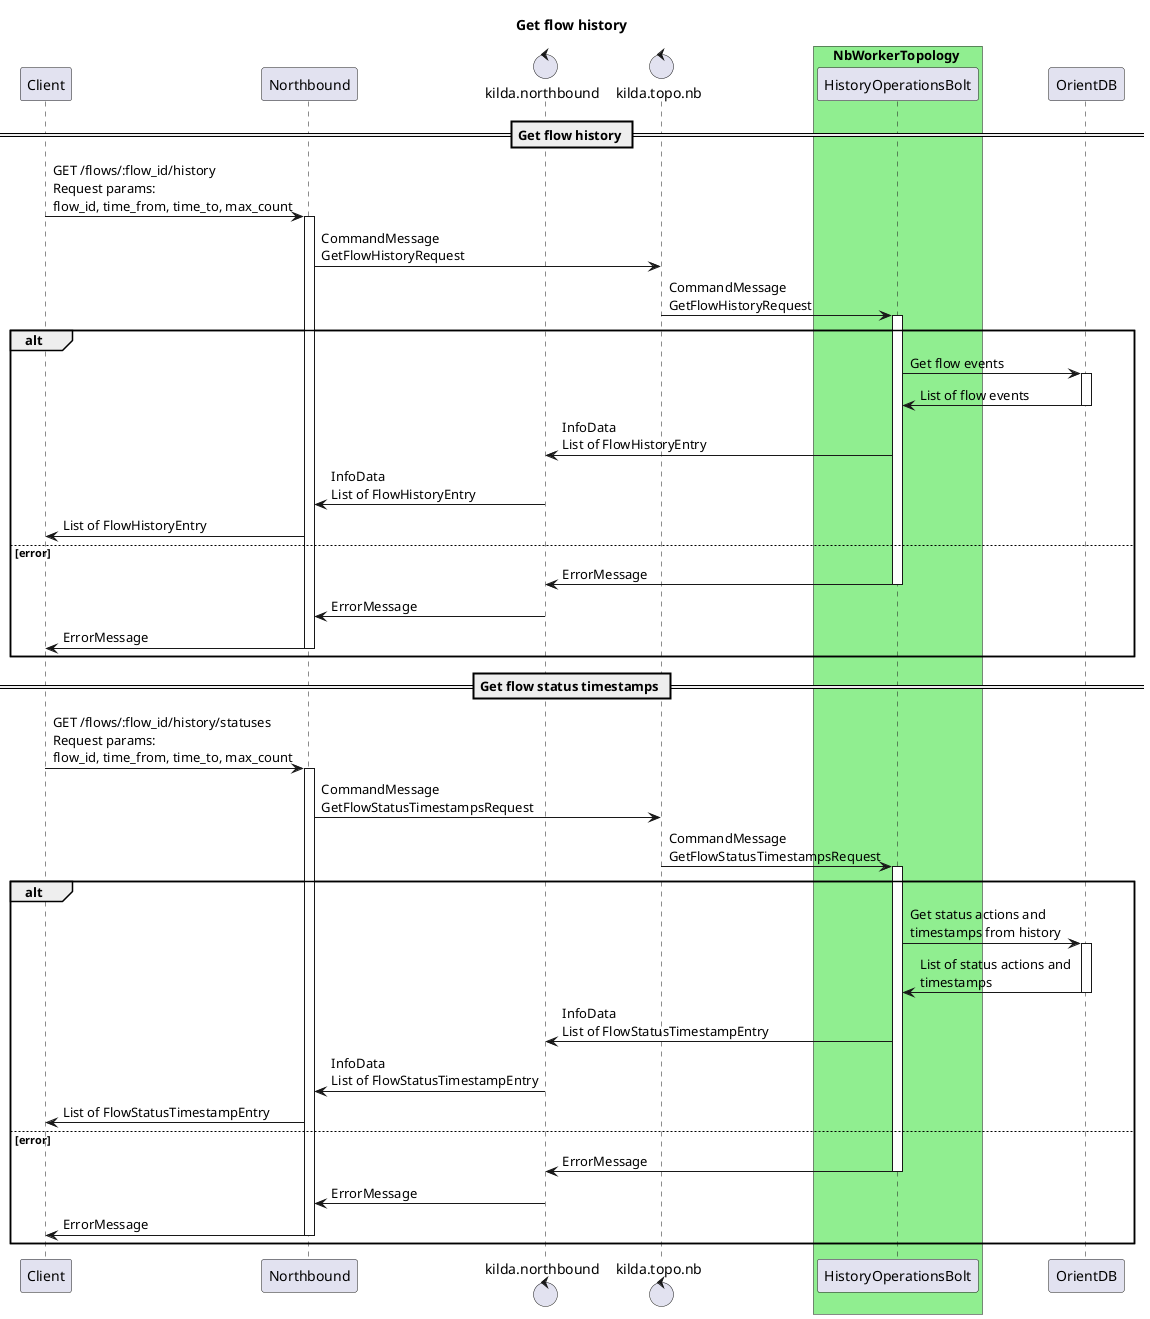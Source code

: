 @startuml
title Get flow history

participant Client

participant Northbound

control kilda.northbound
control kilda.topo.nb

box NbWorkerTopology #LightGreen
    participant HistoryOperationsBolt
end box

participant OrientDB

== Get flow history ==

Client -> Northbound : GET /flows/:flow_id/history\nRequest params:\nflow_id, time_from, time_to, max_count

activate Northbound
Northbound -> kilda.topo.nb : CommandMessage\nGetFlowHistoryRequest
kilda.topo.nb -> HistoryOperationsBolt : CommandMessage\nGetFlowHistoryRequest
activate HistoryOperationsBolt

alt

    HistoryOperationsBolt -> OrientDB : Get flow events
    activate OrientDB
    OrientDB -> HistoryOperationsBolt : List of flow events
    deactivate OrientDB

    HistoryOperationsBolt -> kilda.northbound : InfoData\nList of FlowHistoryEntry
    kilda.northbound -> Northbound : InfoData\nList of FlowHistoryEntry
    Northbound -> Client : List of FlowHistoryEntry

else error

HistoryOperationsBolt -> kilda.northbound : ErrorMessage
deactivate HistoryOperationsBolt
kilda.northbound -> Northbound : ErrorMessage
Northbound -> Client : ErrorMessage
deactivate Northbound
end

== Get flow status timestamps ==

Client -> Northbound : GET /flows/:flow_id/history/statuses\nRequest params:\nflow_id, time_from, time_to, max_count

activate Northbound
Northbound -> kilda.topo.nb : CommandMessage\nGetFlowStatusTimestampsRequest
kilda.topo.nb -> HistoryOperationsBolt : CommandMessage\nGetFlowStatusTimestampsRequest
activate HistoryOperationsBolt

alt

    HistoryOperationsBolt -> OrientDB : Get status actions and\ntimestamps from history
    activate OrientDB
    OrientDB -> HistoryOperationsBolt : List of status actions and \ntimestamps
    deactivate OrientDB

    HistoryOperationsBolt -> kilda.northbound : InfoData\nList of FlowStatusTimestampEntry
    kilda.northbound -> Northbound : InfoData\nList of FlowStatusTimestampEntry
    Northbound -> Client : List of FlowStatusTimestampEntry

else error

HistoryOperationsBolt -> kilda.northbound : ErrorMessage
deactivate HistoryOperationsBolt
kilda.northbound -> Northbound : ErrorMessage
Northbound -> Client : ErrorMessage
deactivate Northbound
end

@enduml
